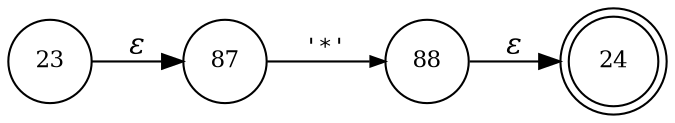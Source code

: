 digraph ATN {
rankdir=LR;
s24[fontsize=11, label="24", shape=doublecircle, fixedsize=true, width=.6];
s23[fontsize=11,label="23", shape=circle, fixedsize=true, width=.55, peripheries=1];
s87[fontsize=11,label="87", shape=circle, fixedsize=true, width=.55, peripheries=1];
s88[fontsize=11,label="88", shape=circle, fixedsize=true, width=.55, peripheries=1];
s23 -> s87 [fontname="Times-Italic", label="&epsilon;"];
s87 -> s88 [fontsize=11, fontname="Courier", arrowsize=.7, label = "'*'", arrowhead = normal];
s88 -> s24 [fontname="Times-Italic", label="&epsilon;"];
}